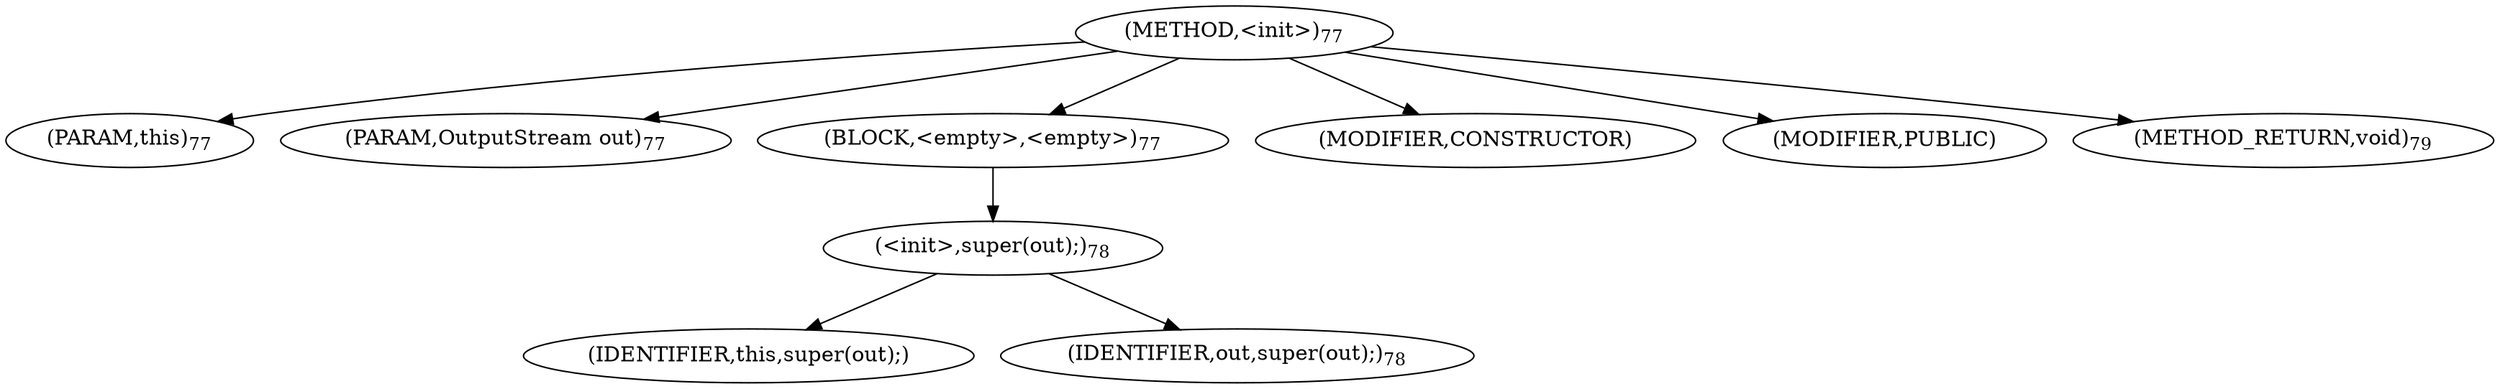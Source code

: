digraph "&lt;init&gt;" {  
"12" [label = <(METHOD,&lt;init&gt;)<SUB>77</SUB>> ]
"4" [label = <(PARAM,this)<SUB>77</SUB>> ]
"13" [label = <(PARAM,OutputStream out)<SUB>77</SUB>> ]
"14" [label = <(BLOCK,&lt;empty&gt;,&lt;empty&gt;)<SUB>77</SUB>> ]
"15" [label = <(&lt;init&gt;,super(out);)<SUB>78</SUB>> ]
"3" [label = <(IDENTIFIER,this,super(out);)> ]
"16" [label = <(IDENTIFIER,out,super(out);)<SUB>78</SUB>> ]
"17" [label = <(MODIFIER,CONSTRUCTOR)> ]
"18" [label = <(MODIFIER,PUBLIC)> ]
"19" [label = <(METHOD_RETURN,void)<SUB>79</SUB>> ]
  "12" -> "4" 
  "12" -> "13" 
  "12" -> "14" 
  "12" -> "17" 
  "12" -> "18" 
  "12" -> "19" 
  "14" -> "15" 
  "15" -> "3" 
  "15" -> "16" 
}
